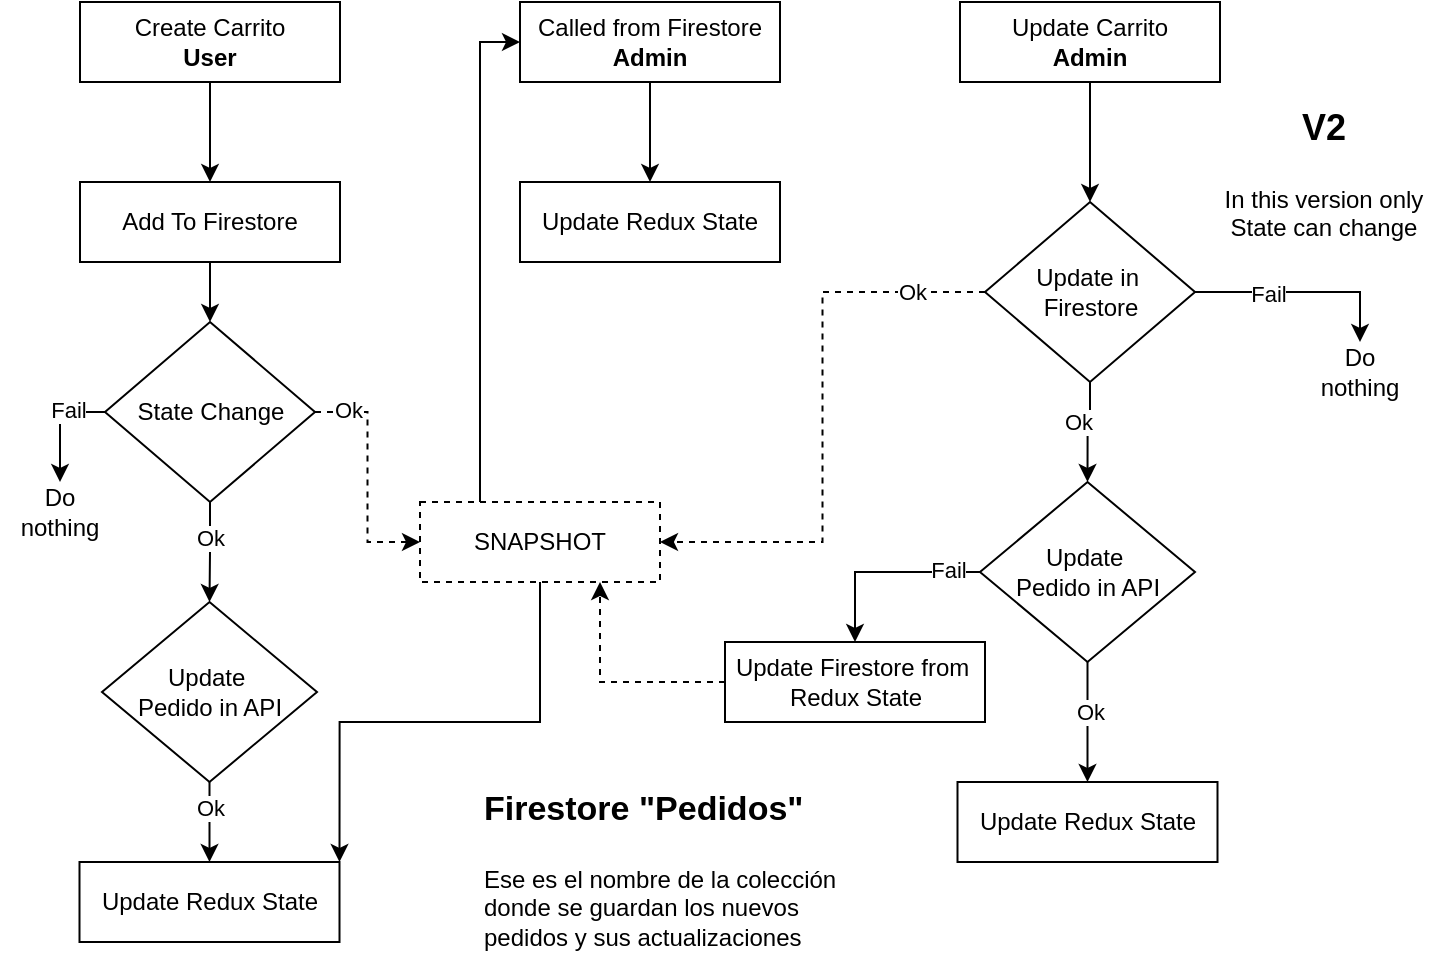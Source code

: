 <mxfile version="28.0.7">
  <diagram name="Página-1" id="L62GcSV9BQTFNrjWmSib">
    <mxGraphModel dx="1042" dy="578" grid="1" gridSize="10" guides="1" tooltips="1" connect="1" arrows="1" fold="1" page="1" pageScale="1" pageWidth="827" pageHeight="1169" math="0" shadow="0">
      <root>
        <mxCell id="0" />
        <mxCell id="1" parent="0" />
        <mxCell id="vLXWWGmgzCJi9yzpQ47p-3" style="edgeStyle=orthogonalEdgeStyle;rounded=0;orthogonalLoop=1;jettySize=auto;html=1;exitX=0.5;exitY=1;exitDx=0;exitDy=0;entryX=0.5;entryY=0;entryDx=0;entryDy=0;" edge="1" parent="1" source="vLXWWGmgzCJi9yzpQ47p-1" target="vLXWWGmgzCJi9yzpQ47p-2">
          <mxGeometry relative="1" as="geometry" />
        </mxCell>
        <mxCell id="vLXWWGmgzCJi9yzpQ47p-1" value="Create Carrito&lt;div&gt;&lt;b&gt;User&lt;/b&gt;&lt;/div&gt;" style="rounded=0;whiteSpace=wrap;html=1;" vertex="1" parent="1">
          <mxGeometry x="40" y="20" width="130" height="40" as="geometry" />
        </mxCell>
        <mxCell id="vLXWWGmgzCJi9yzpQ47p-7" style="edgeStyle=orthogonalEdgeStyle;rounded=0;orthogonalLoop=1;jettySize=auto;html=1;exitX=0.5;exitY=1;exitDx=0;exitDy=0;entryX=0.5;entryY=0;entryDx=0;entryDy=0;" edge="1" parent="1" source="vLXWWGmgzCJi9yzpQ47p-2" target="vLXWWGmgzCJi9yzpQ47p-6">
          <mxGeometry relative="1" as="geometry" />
        </mxCell>
        <mxCell id="vLXWWGmgzCJi9yzpQ47p-2" value="Add To Firestore" style="rounded=0;whiteSpace=wrap;html=1;" vertex="1" parent="1">
          <mxGeometry x="40" y="110" width="130" height="40" as="geometry" />
        </mxCell>
        <mxCell id="vLXWWGmgzCJi9yzpQ47p-14" style="edgeStyle=orthogonalEdgeStyle;rounded=0;orthogonalLoop=1;jettySize=auto;html=1;exitX=0.5;exitY=1;exitDx=0;exitDy=0;entryX=0.5;entryY=0;entryDx=0;entryDy=0;" edge="1" parent="1" source="vLXWWGmgzCJi9yzpQ47p-6" target="vLXWWGmgzCJi9yzpQ47p-21">
          <mxGeometry relative="1" as="geometry">
            <mxPoint x="105" y="320" as="targetPoint" />
          </mxGeometry>
        </mxCell>
        <mxCell id="vLXWWGmgzCJi9yzpQ47p-16" value="Ok" style="edgeLabel;html=1;align=center;verticalAlign=middle;resizable=0;points=[];" vertex="1" connectable="0" parent="vLXWWGmgzCJi9yzpQ47p-14">
          <mxGeometry x="-0.299" relative="1" as="geometry">
            <mxPoint as="offset" />
          </mxGeometry>
        </mxCell>
        <mxCell id="vLXWWGmgzCJi9yzpQ47p-19" style="edgeStyle=orthogonalEdgeStyle;rounded=0;orthogonalLoop=1;jettySize=auto;html=1;exitX=0;exitY=0.5;exitDx=0;exitDy=0;entryX=0.5;entryY=0;entryDx=0;entryDy=0;" edge="1" parent="1" source="vLXWWGmgzCJi9yzpQ47p-6" target="vLXWWGmgzCJi9yzpQ47p-18">
          <mxGeometry relative="1" as="geometry" />
        </mxCell>
        <mxCell id="vLXWWGmgzCJi9yzpQ47p-55" value="Fail" style="edgeLabel;html=1;align=center;verticalAlign=middle;resizable=0;points=[];" vertex="1" connectable="0" parent="vLXWWGmgzCJi9yzpQ47p-19">
          <mxGeometry x="-0.364" y="-1" relative="1" as="geometry">
            <mxPoint as="offset" />
          </mxGeometry>
        </mxCell>
        <mxCell id="vLXWWGmgzCJi9yzpQ47p-43" style="edgeStyle=orthogonalEdgeStyle;rounded=0;orthogonalLoop=1;jettySize=auto;html=1;exitX=1;exitY=0.5;exitDx=0;exitDy=0;entryX=0;entryY=0.5;entryDx=0;entryDy=0;dashed=1;" edge="1" parent="1" source="vLXWWGmgzCJi9yzpQ47p-6" target="vLXWWGmgzCJi9yzpQ47p-42">
          <mxGeometry relative="1" as="geometry" />
        </mxCell>
        <mxCell id="vLXWWGmgzCJi9yzpQ47p-61" value="Ok" style="edgeLabel;html=1;align=center;verticalAlign=middle;resizable=0;points=[];" vertex="1" connectable="0" parent="vLXWWGmgzCJi9yzpQ47p-43">
          <mxGeometry x="-0.729" y="1" relative="1" as="geometry">
            <mxPoint as="offset" />
          </mxGeometry>
        </mxCell>
        <mxCell id="vLXWWGmgzCJi9yzpQ47p-6" value="State Change" style="rhombus;whiteSpace=wrap;html=1;" vertex="1" parent="1">
          <mxGeometry x="52.5" y="180" width="105" height="90" as="geometry" />
        </mxCell>
        <mxCell id="vLXWWGmgzCJi9yzpQ47p-25" style="edgeStyle=orthogonalEdgeStyle;rounded=0;orthogonalLoop=1;jettySize=auto;html=1;exitX=0.5;exitY=1;exitDx=0;exitDy=0;entryX=0.5;entryY=0;entryDx=0;entryDy=0;" edge="1" parent="1" source="vLXWWGmgzCJi9yzpQ47p-8" target="vLXWWGmgzCJi9yzpQ47p-24">
          <mxGeometry relative="1" as="geometry" />
        </mxCell>
        <mxCell id="vLXWWGmgzCJi9yzpQ47p-8" value="Called from Firestore&lt;div&gt;&lt;b&gt;Admin&lt;/b&gt;&lt;/div&gt;" style="rounded=0;whiteSpace=wrap;html=1;" vertex="1" parent="1">
          <mxGeometry x="260" y="20" width="130" height="40" as="geometry" />
        </mxCell>
        <mxCell id="vLXWWGmgzCJi9yzpQ47p-18" value="Do nothing" style="text;html=1;align=center;verticalAlign=middle;whiteSpace=wrap;rounded=0;" vertex="1" parent="1">
          <mxGeometry y="260" width="60" height="30" as="geometry" />
        </mxCell>
        <mxCell id="vLXWWGmgzCJi9yzpQ47p-23" style="edgeStyle=orthogonalEdgeStyle;rounded=0;orthogonalLoop=1;jettySize=auto;html=1;exitX=0.5;exitY=1;exitDx=0;exitDy=0;entryX=0.5;entryY=0;entryDx=0;entryDy=0;" edge="1" parent="1" source="vLXWWGmgzCJi9yzpQ47p-21" target="vLXWWGmgzCJi9yzpQ47p-22">
          <mxGeometry relative="1" as="geometry" />
        </mxCell>
        <mxCell id="vLXWWGmgzCJi9yzpQ47p-60" value="Ok" style="edgeLabel;html=1;align=center;verticalAlign=middle;resizable=0;points=[];" vertex="1" connectable="0" parent="vLXWWGmgzCJi9yzpQ47p-23">
          <mxGeometry x="-0.347" relative="1" as="geometry">
            <mxPoint as="offset" />
          </mxGeometry>
        </mxCell>
        <mxCell id="vLXWWGmgzCJi9yzpQ47p-21" value="Update&amp;nbsp;&lt;div&gt;Pedido in API&lt;/div&gt;" style="rhombus;whiteSpace=wrap;html=1;" vertex="1" parent="1">
          <mxGeometry x="51" y="320" width="107.5" height="90" as="geometry" />
        </mxCell>
        <mxCell id="vLXWWGmgzCJi9yzpQ47p-22" value="Update Redux State" style="rounded=0;whiteSpace=wrap;html=1;" vertex="1" parent="1">
          <mxGeometry x="39.75" y="450" width="130" height="40" as="geometry" />
        </mxCell>
        <mxCell id="vLXWWGmgzCJi9yzpQ47p-24" value="Update Redux State" style="rounded=0;whiteSpace=wrap;html=1;" vertex="1" parent="1">
          <mxGeometry x="260" y="110" width="130" height="40" as="geometry" />
        </mxCell>
        <mxCell id="vLXWWGmgzCJi9yzpQ47p-48" style="edgeStyle=orthogonalEdgeStyle;rounded=0;orthogonalLoop=1;jettySize=auto;html=1;exitX=0.5;exitY=1;exitDx=0;exitDy=0;entryX=0.5;entryY=0;entryDx=0;entryDy=0;" edge="1" parent="1" source="vLXWWGmgzCJi9yzpQ47p-26" target="vLXWWGmgzCJi9yzpQ47p-29">
          <mxGeometry relative="1" as="geometry" />
        </mxCell>
        <mxCell id="vLXWWGmgzCJi9yzpQ47p-26" value="Update Carrito&lt;div&gt;&lt;b&gt;Admin&lt;/b&gt;&lt;/div&gt;" style="rounded=0;whiteSpace=wrap;html=1;" vertex="1" parent="1">
          <mxGeometry x="480" y="20" width="130" height="40" as="geometry" />
        </mxCell>
        <mxCell id="vLXWWGmgzCJi9yzpQ47p-36" style="edgeStyle=orthogonalEdgeStyle;rounded=0;orthogonalLoop=1;jettySize=auto;html=1;exitX=0.5;exitY=1;exitDx=0;exitDy=0;entryX=0.5;entryY=0;entryDx=0;entryDy=0;" edge="1" parent="1" source="vLXWWGmgzCJi9yzpQ47p-29" target="vLXWWGmgzCJi9yzpQ47p-35">
          <mxGeometry relative="1" as="geometry" />
        </mxCell>
        <mxCell id="vLXWWGmgzCJi9yzpQ47p-38" value="Ok" style="edgeLabel;html=1;align=center;verticalAlign=middle;resizable=0;points=[];" vertex="1" connectable="0" parent="vLXWWGmgzCJi9yzpQ47p-36">
          <mxGeometry x="0.09" y="-4" relative="1" as="geometry">
            <mxPoint x="-1" y="-7" as="offset" />
          </mxGeometry>
        </mxCell>
        <mxCell id="vLXWWGmgzCJi9yzpQ47p-32" value="&lt;h1 style=&quot;margin-top: 0px;&quot;&gt;&lt;font style=&quot;font-size: 18px;&quot;&gt;V2&lt;/font&gt;&lt;/h1&gt;&lt;p&gt;In this version only State can change&lt;/p&gt;" style="text;html=1;whiteSpace=wrap;overflow=hidden;rounded=0;align=center;" vertex="1" parent="1">
          <mxGeometry x="597.5" y="60" width="128" height="91" as="geometry" />
        </mxCell>
        <mxCell id="vLXWWGmgzCJi9yzpQ47p-33" value="Update Redux State" style="rounded=0;whiteSpace=wrap;html=1;" vertex="1" parent="1">
          <mxGeometry x="478.75" y="410" width="130" height="40" as="geometry" />
        </mxCell>
        <mxCell id="vLXWWGmgzCJi9yzpQ47p-49" style="edgeStyle=orthogonalEdgeStyle;rounded=0;orthogonalLoop=1;jettySize=auto;html=1;exitX=0;exitY=0.5;exitDx=0;exitDy=0;entryX=1;entryY=0.5;entryDx=0;entryDy=0;dashed=1;" edge="1" parent="1" source="vLXWWGmgzCJi9yzpQ47p-29" target="vLXWWGmgzCJi9yzpQ47p-42">
          <mxGeometry relative="1" as="geometry" />
        </mxCell>
        <mxCell id="vLXWWGmgzCJi9yzpQ47p-50" value="Ok" style="edgeLabel;html=1;align=center;verticalAlign=middle;resizable=0;points=[];" vertex="1" connectable="0" parent="vLXWWGmgzCJi9yzpQ47p-49">
          <mxGeometry x="-0.742" relative="1" as="geometry">
            <mxPoint as="offset" />
          </mxGeometry>
        </mxCell>
        <mxCell id="vLXWWGmgzCJi9yzpQ47p-53" style="edgeStyle=orthogonalEdgeStyle;rounded=0;orthogonalLoop=1;jettySize=auto;html=1;exitX=1;exitY=0.5;exitDx=0;exitDy=0;entryX=0.5;entryY=0;entryDx=0;entryDy=0;" edge="1" parent="1" source="vLXWWGmgzCJi9yzpQ47p-29" target="vLXWWGmgzCJi9yzpQ47p-52">
          <mxGeometry relative="1" as="geometry" />
        </mxCell>
        <mxCell id="vLXWWGmgzCJi9yzpQ47p-54" value="Fail" style="edgeLabel;html=1;align=center;verticalAlign=middle;resizable=0;points=[];" vertex="1" connectable="0" parent="vLXWWGmgzCJi9yzpQ47p-53">
          <mxGeometry x="-0.332" y="-1" relative="1" as="geometry">
            <mxPoint as="offset" />
          </mxGeometry>
        </mxCell>
        <mxCell id="vLXWWGmgzCJi9yzpQ47p-29" value="Update in&amp;nbsp;&lt;div&gt;Firestore&lt;/div&gt;" style="rhombus;whiteSpace=wrap;html=1;" vertex="1" parent="1">
          <mxGeometry x="492.5" y="120" width="105" height="90" as="geometry" />
        </mxCell>
        <mxCell id="vLXWWGmgzCJi9yzpQ47p-37" style="edgeStyle=orthogonalEdgeStyle;rounded=0;orthogonalLoop=1;jettySize=auto;html=1;exitX=0.5;exitY=1;exitDx=0;exitDy=0;entryX=0.5;entryY=0;entryDx=0;entryDy=0;" edge="1" parent="1" source="vLXWWGmgzCJi9yzpQ47p-35" target="vLXWWGmgzCJi9yzpQ47p-33">
          <mxGeometry relative="1" as="geometry" />
        </mxCell>
        <mxCell id="vLXWWGmgzCJi9yzpQ47p-39" value="Ok" style="edgeLabel;html=1;align=center;verticalAlign=middle;resizable=0;points=[];" vertex="1" connectable="0" parent="vLXWWGmgzCJi9yzpQ47p-37">
          <mxGeometry x="-0.16" y="1" relative="1" as="geometry">
            <mxPoint as="offset" />
          </mxGeometry>
        </mxCell>
        <mxCell id="vLXWWGmgzCJi9yzpQ47p-56" style="edgeStyle=orthogonalEdgeStyle;rounded=0;orthogonalLoop=1;jettySize=auto;html=1;exitX=0;exitY=0.5;exitDx=0;exitDy=0;entryX=0.5;entryY=0;entryDx=0;entryDy=0;" edge="1" parent="1" source="vLXWWGmgzCJi9yzpQ47p-35" target="vLXWWGmgzCJi9yzpQ47p-47">
          <mxGeometry relative="1" as="geometry" />
        </mxCell>
        <mxCell id="vLXWWGmgzCJi9yzpQ47p-57" value="Fail" style="edgeLabel;html=1;align=center;verticalAlign=middle;resizable=0;points=[];" vertex="1" connectable="0" parent="vLXWWGmgzCJi9yzpQ47p-56">
          <mxGeometry x="-0.658" y="-1" relative="1" as="geometry">
            <mxPoint as="offset" />
          </mxGeometry>
        </mxCell>
        <mxCell id="vLXWWGmgzCJi9yzpQ47p-35" value="Update&amp;nbsp;&lt;div&gt;Pedido in API&lt;/div&gt;" style="rhombus;whiteSpace=wrap;html=1;" vertex="1" parent="1">
          <mxGeometry x="490" y="260" width="107.5" height="90" as="geometry" />
        </mxCell>
        <mxCell id="vLXWWGmgzCJi9yzpQ47p-44" style="edgeStyle=orthogonalEdgeStyle;rounded=0;orthogonalLoop=1;jettySize=auto;html=1;exitX=0.25;exitY=0;exitDx=0;exitDy=0;entryX=0;entryY=0.5;entryDx=0;entryDy=0;" edge="1" parent="1" source="vLXWWGmgzCJi9yzpQ47p-42" target="vLXWWGmgzCJi9yzpQ47p-8">
          <mxGeometry relative="1" as="geometry" />
        </mxCell>
        <mxCell id="vLXWWGmgzCJi9yzpQ47p-46" style="edgeStyle=orthogonalEdgeStyle;rounded=0;orthogonalLoop=1;jettySize=auto;html=1;exitX=0.5;exitY=1;exitDx=0;exitDy=0;entryX=1;entryY=0;entryDx=0;entryDy=0;" edge="1" parent="1" source="vLXWWGmgzCJi9yzpQ47p-42" target="vLXWWGmgzCJi9yzpQ47p-22">
          <mxGeometry relative="1" as="geometry" />
        </mxCell>
        <mxCell id="vLXWWGmgzCJi9yzpQ47p-42" value="SNAPSHOT" style="rounded=0;whiteSpace=wrap;html=1;dashed=1;" vertex="1" parent="1">
          <mxGeometry x="210" y="270" width="120" height="40" as="geometry" />
        </mxCell>
        <mxCell id="vLXWWGmgzCJi9yzpQ47p-58" style="edgeStyle=orthogonalEdgeStyle;rounded=0;orthogonalLoop=1;jettySize=auto;html=1;exitX=0;exitY=0.5;exitDx=0;exitDy=0;entryX=0.75;entryY=1;entryDx=0;entryDy=0;dashed=1;" edge="1" parent="1" source="vLXWWGmgzCJi9yzpQ47p-47" target="vLXWWGmgzCJi9yzpQ47p-42">
          <mxGeometry relative="1" as="geometry" />
        </mxCell>
        <mxCell id="vLXWWGmgzCJi9yzpQ47p-47" value="Update Firestore from&amp;nbsp;&lt;div&gt;Redux State&lt;/div&gt;" style="rounded=0;whiteSpace=wrap;html=1;" vertex="1" parent="1">
          <mxGeometry x="362.5" y="340" width="130" height="40" as="geometry" />
        </mxCell>
        <mxCell id="vLXWWGmgzCJi9yzpQ47p-52" value="Do nothing" style="text;html=1;align=center;verticalAlign=middle;whiteSpace=wrap;rounded=0;" vertex="1" parent="1">
          <mxGeometry x="650" y="190" width="60" height="30" as="geometry" />
        </mxCell>
        <mxCell id="vLXWWGmgzCJi9yzpQ47p-62" value="&lt;h1 style=&quot;margin-top: 0px;&quot;&gt;&lt;font style=&quot;font-size: 17px;&quot;&gt;Firestore &quot;Pedidos&quot;&lt;/font&gt;&lt;/h1&gt;&lt;p&gt;Ese es el nombre de la colección donde se guardan los nuevos pedidos y sus actualizaciones&lt;/p&gt;" style="text;html=1;whiteSpace=wrap;overflow=hidden;rounded=0;" vertex="1" parent="1">
          <mxGeometry x="240" y="400" width="180" height="100" as="geometry" />
        </mxCell>
      </root>
    </mxGraphModel>
  </diagram>
</mxfile>
